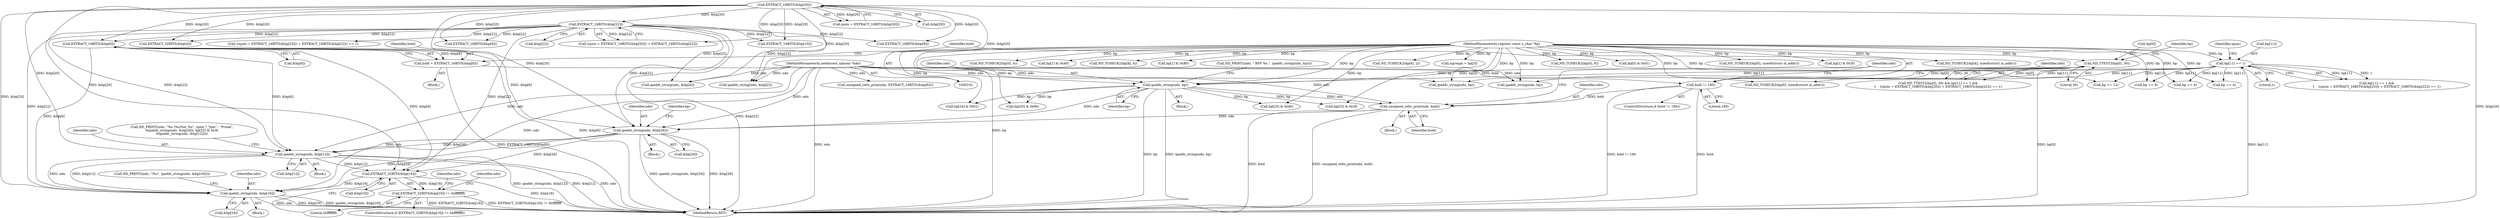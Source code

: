 digraph "0_tcpdump_5dc1860d8267b1e0cb78c9ffa2a40bea2fdb3ddc_1@array" {
"1000199" [label="(Call,EXTRACT_32BITS(&bp[16]))"];
"1000151" [label="(Call,EXTRACT_16BITS(&bp[6]))"];
"1000128" [label="(Call,EXTRACT_16BITS(&bp[20]))"];
"1000133" [label="(Call,EXTRACT_16BITS(&bp[22]))"];
"1000179" [label="(Call,ipaddr_string(ndo, &bp[26]))"];
"1000165" [label="(Call,unsigned_relts_print(ndo, hold))"];
"1000146" [label="(Call,ipaddr_string(ndo, bp))"];
"1000103" [label="(MethodParameterIn,netdissect_options *ndo)"];
"1000113" [label="(Call,ND_TTEST2(bp[0], 30))"];
"1000104" [label="(MethodParameterIn,register const u_char *bp)"];
"1000119" [label="(Call,bp[11] == 1)"];
"1000157" [label="(Call,hold != 180)"];
"1000149" [label="(Call,hold = EXTRACT_16BITS(&bp[6]))"];
"1000191" [label="(Call,ipaddr_string(ndo, &bp[12]))"];
"1000198" [label="(Call,EXTRACT_32BITS(&bp[16]) != 0xffffffff)"];
"1000210" [label="(Call,ipaddr_string(ndo, &bp[16]))"];
"1000117" [label="(Literal,30)"];
"1000199" [label="(Call,EXTRACT_32BITS(&bp[16]))"];
"1000114" [label="(Call,bp[0])"];
"1000197" [label="(ControlStructure,if (EXTRACT_32BITS(&bp[16]) != 0xffffffff))"];
"1000120" [label="(Call,bp[11])"];
"1000180" [label="(Identifier,ndo)"];
"1000127" [label="(Identifier,njoin)"];
"1000293" [label="(Call,EXTRACT_16BITS(&bp[6]))"];
"1000207" [label="(Identifier,ndo)"];
"1000191" [label="(Call,ipaddr_string(ndo, &bp[12]))"];
"1000345" [label="(Call,ND_TCHECK2(bp[4], sizeof(struct in_addr)))"];
"1000128" [label="(Call,EXTRACT_16BITS(&bp[20]))"];
"1000377" [label="(Call,EXTRACT_16BITS(&bp[8]))"];
"1000158" [label="(Identifier,hold)"];
"1000218" [label="(Identifier,ndo)"];
"1000134" [label="(Call,&bp[22])"];
"1000491" [label="(MethodReturn,RET)"];
"1000139" [label="(Block,)"];
"1000103" [label="(MethodParameterIn,netdissect_options *ndo)"];
"1000104" [label="(MethodParameterIn,register const u_char *bp)"];
"1000188" [label="(Identifier,bp)"];
"1000125" [label="(Call,(njoin = EXTRACT_16BITS(&bp[20])) + EXTRACT_16BITS(&bp[22]))"];
"1000204" [label="(Literal,0xffffffff)"];
"1000179" [label="(Call,ipaddr_string(ndo, &bp[26]))"];
"1000232" [label="(Call,bp[25] & 0x80)"];
"1000478" [label="(Call,bp += 6)"];
"1000144" [label="(Block,)"];
"1000212" [label="(Call,&bp[16])"];
"1000205" [label="(Call,ND_PRINT((ndo, \"/%s\", ipaddr_string(ndo, &bp[16]))))"];
"1000311" [label="(Call,ND_TCHECK2(bp[0], 4))"];
"1000178" [label="(Block,)"];
"1000118" [label="(Call,bp[11] == 1 &&\n\t    ((njoin = EXTRACT_16BITS(&bp[20])) + EXTRACT_16BITS(&bp[22])) == 1)"];
"1000147" [label="(Identifier,ndo)"];
"1000150" [label="(Identifier,hold)"];
"1000459" [label="(Call,bp[1] & 0x40)"];
"1000370" [label="(Call,ND_TCHECK2(bp[8], 4))"];
"1000112" [label="(Call,ND_TTEST2(bp[0], 30) && bp[11] == 1 &&\n\t    ((njoin = EXTRACT_16BITS(&bp[20])) + EXTRACT_16BITS(&bp[22])) == 1)"];
"1000200" [label="(Call,&bp[16])"];
"1000450" [label="(Call,bp[1] & 0x80)"];
"1000159" [label="(Literal,180)"];
"1000165" [label="(Call,unsigned_relts_print(ndo, hold))"];
"1000353" [label="(Call,EXTRACT_32BITS(&bp[4]))"];
"1000160" [label="(Block,)"];
"1000126" [label="(Call,njoin = EXTRACT_16BITS(&bp[20]))"];
"1000151" [label="(Call,EXTRACT_16BITS(&bp[6]))"];
"1000166" [label="(Identifier,ndo)"];
"1000240" [label="(Call,bp[25] & 0x40)"];
"1000133" [label="(Call,EXTRACT_16BITS(&bp[22]))"];
"1000113" [label="(Call,ND_TTEST2(bp[0], 30))"];
"1000141" [label="(Call,ND_PRINT((ndo, \" RPF %s \", ipaddr_string(ndo, bp))))"];
"1000193" [label="(Call,&bp[12])"];
"1000129" [label="(Call,&bp[20])"];
"1000186" [label="(Call,bp[25] & 0x3f)"];
"1000342" [label="(Call,ipaddr_string(ndo, bp))"];
"1000208" [label="(Block,)"];
"1000156" [label="(ControlStructure,if (hold != 180))"];
"1000211" [label="(Identifier,ndo)"];
"1000272" [label="(Call,ND_TCHECK2(bp[6], 2))"];
"1000198" [label="(Call,EXTRACT_32BITS(&bp[16]) != 0xffffffff)"];
"1000192" [label="(Identifier,ndo)"];
"1000210" [label="(Call,ipaddr_string(ndo, &bp[16]))"];
"1000364" [label="(Call,ipaddr_string(ndo, &bp[4]))"];
"1000185" [label="(Block,)"];
"1000316" [label="(Call,ngroups = bp[3])"];
"1000397" [label="(Call,bp += 12)"];
"1000248" [label="(Call,ND_TCHECK2(bp[0], sizeof(struct in_addr)))"];
"1000146" [label="(Call,ipaddr_string(ndo, bp))"];
"1000305" [label="(Call,bp += 8)"];
"1000170" [label="(Identifier,ndo)"];
"1000291" [label="(Call,unsigned_relts_print(ndo, EXTRACT_16BITS(&bp[6])))"];
"1000163" [label="(Identifier,ndo)"];
"1000223" [label="(Call,bp[24] & 0x01)"];
"1000157" [label="(Call,hold != 180)"];
"1000167" [label="(Identifier,hold)"];
"1000119" [label="(Call,bp[11] == 1)"];
"1000124" [label="(Call,((njoin = EXTRACT_16BITS(&bp[20])) + EXTRACT_16BITS(&bp[22])) == 1)"];
"1000123" [label="(Literal,1)"];
"1000427" [label="(Call,ND_TCHECK2(bp[0], 6))"];
"1000168" [label="(Call,ND_PRINT((ndo, \"%s (%s/%d, %s\", njoin ? \"Join\" : \"Prune\",\n\t\tipaddr_string(ndo, &bp[26]), bp[25] & 0x3f,\n\t\tipaddr_string(ndo, &bp[12]))))"];
"1000152" [label="(Call,&bp[6])"];
"1000441" [label="(Call,bp[0] & 0x01)"];
"1000269" [label="(Call,ipaddr_string(ndo, bp))"];
"1000149" [label="(Call,hold = EXTRACT_16BITS(&bp[6]))"];
"1000467" [label="(Call,ipaddr_string(ndo, &bp[2]))"];
"1000181" [label="(Call,&bp[26])"];
"1000321" [label="(Call,bp += 4)"];
"1000384" [label="(Call,EXTRACT_16BITS(&bp[10]))"];
"1000148" [label="(Identifier,bp)"];
"1000331" [label="(Call,ND_TCHECK2(bp[0], sizeof(struct in_addr)))"];
"1000473" [label="(Call,bp[1] & 0x3f)"];
"1000121" [label="(Identifier,bp)"];
"1000199" -> "1000198"  [label="AST: "];
"1000199" -> "1000200"  [label="CFG: "];
"1000200" -> "1000199"  [label="AST: "];
"1000204" -> "1000199"  [label="CFG: "];
"1000199" -> "1000491"  [label="DDG: &bp[16]"];
"1000199" -> "1000198"  [label="DDG: &bp[16]"];
"1000151" -> "1000199"  [label="DDG: &bp[6]"];
"1000179" -> "1000199"  [label="DDG: &bp[26]"];
"1000191" -> "1000199"  [label="DDG: &bp[12]"];
"1000128" -> "1000199"  [label="DDG: &bp[20]"];
"1000133" -> "1000199"  [label="DDG: &bp[22]"];
"1000199" -> "1000210"  [label="DDG: &bp[16]"];
"1000151" -> "1000149"  [label="AST: "];
"1000151" -> "1000152"  [label="CFG: "];
"1000152" -> "1000151"  [label="AST: "];
"1000149" -> "1000151"  [label="CFG: "];
"1000151" -> "1000491"  [label="DDG: &bp[6]"];
"1000151" -> "1000149"  [label="DDG: &bp[6]"];
"1000128" -> "1000151"  [label="DDG: &bp[20]"];
"1000133" -> "1000151"  [label="DDG: &bp[22]"];
"1000151" -> "1000179"  [label="DDG: &bp[6]"];
"1000151" -> "1000191"  [label="DDG: &bp[6]"];
"1000151" -> "1000210"  [label="DDG: &bp[6]"];
"1000128" -> "1000126"  [label="AST: "];
"1000128" -> "1000129"  [label="CFG: "];
"1000129" -> "1000128"  [label="AST: "];
"1000126" -> "1000128"  [label="CFG: "];
"1000128" -> "1000491"  [label="DDG: &bp[20]"];
"1000128" -> "1000125"  [label="DDG: &bp[20]"];
"1000128" -> "1000126"  [label="DDG: &bp[20]"];
"1000128" -> "1000133"  [label="DDG: &bp[20]"];
"1000128" -> "1000179"  [label="DDG: &bp[20]"];
"1000128" -> "1000191"  [label="DDG: &bp[20]"];
"1000128" -> "1000210"  [label="DDG: &bp[20]"];
"1000128" -> "1000293"  [label="DDG: &bp[20]"];
"1000128" -> "1000353"  [label="DDG: &bp[20]"];
"1000128" -> "1000364"  [label="DDG: &bp[20]"];
"1000128" -> "1000377"  [label="DDG: &bp[20]"];
"1000128" -> "1000384"  [label="DDG: &bp[20]"];
"1000128" -> "1000467"  [label="DDG: &bp[20]"];
"1000133" -> "1000125"  [label="AST: "];
"1000133" -> "1000134"  [label="CFG: "];
"1000134" -> "1000133"  [label="AST: "];
"1000125" -> "1000133"  [label="CFG: "];
"1000133" -> "1000491"  [label="DDG: &bp[22]"];
"1000133" -> "1000124"  [label="DDG: &bp[22]"];
"1000133" -> "1000125"  [label="DDG: &bp[22]"];
"1000133" -> "1000179"  [label="DDG: &bp[22]"];
"1000133" -> "1000191"  [label="DDG: &bp[22]"];
"1000133" -> "1000210"  [label="DDG: &bp[22]"];
"1000133" -> "1000293"  [label="DDG: &bp[22]"];
"1000133" -> "1000353"  [label="DDG: &bp[22]"];
"1000133" -> "1000364"  [label="DDG: &bp[22]"];
"1000133" -> "1000377"  [label="DDG: &bp[22]"];
"1000133" -> "1000384"  [label="DDG: &bp[22]"];
"1000133" -> "1000467"  [label="DDG: &bp[22]"];
"1000179" -> "1000178"  [label="AST: "];
"1000179" -> "1000181"  [label="CFG: "];
"1000180" -> "1000179"  [label="AST: "];
"1000181" -> "1000179"  [label="AST: "];
"1000188" -> "1000179"  [label="CFG: "];
"1000179" -> "1000491"  [label="DDG: ipaddr_string(ndo, &bp[26])"];
"1000179" -> "1000491"  [label="DDG: &bp[26]"];
"1000165" -> "1000179"  [label="DDG: ndo"];
"1000146" -> "1000179"  [label="DDG: ndo"];
"1000103" -> "1000179"  [label="DDG: ndo"];
"1000179" -> "1000191"  [label="DDG: ndo"];
"1000179" -> "1000191"  [label="DDG: &bp[26]"];
"1000179" -> "1000210"  [label="DDG: &bp[26]"];
"1000165" -> "1000160"  [label="AST: "];
"1000165" -> "1000167"  [label="CFG: "];
"1000166" -> "1000165"  [label="AST: "];
"1000167" -> "1000165"  [label="AST: "];
"1000170" -> "1000165"  [label="CFG: "];
"1000165" -> "1000491"  [label="DDG: hold"];
"1000165" -> "1000491"  [label="DDG: unsigned_relts_print(ndo, hold)"];
"1000146" -> "1000165"  [label="DDG: ndo"];
"1000103" -> "1000165"  [label="DDG: ndo"];
"1000157" -> "1000165"  [label="DDG: hold"];
"1000146" -> "1000144"  [label="AST: "];
"1000146" -> "1000148"  [label="CFG: "];
"1000147" -> "1000146"  [label="AST: "];
"1000148" -> "1000146"  [label="AST: "];
"1000141" -> "1000146"  [label="CFG: "];
"1000146" -> "1000491"  [label="DDG: bp"];
"1000146" -> "1000491"  [label="DDG: ipaddr_string(ndo, bp)"];
"1000103" -> "1000146"  [label="DDG: ndo"];
"1000113" -> "1000146"  [label="DDG: bp[0]"];
"1000119" -> "1000146"  [label="DDG: bp[11]"];
"1000104" -> "1000146"  [label="DDG: bp"];
"1000146" -> "1000186"  [label="DDG: bp"];
"1000146" -> "1000223"  [label="DDG: bp"];
"1000146" -> "1000232"  [label="DDG: bp"];
"1000146" -> "1000240"  [label="DDG: bp"];
"1000103" -> "1000102"  [label="AST: "];
"1000103" -> "1000491"  [label="DDG: ndo"];
"1000103" -> "1000191"  [label="DDG: ndo"];
"1000103" -> "1000210"  [label="DDG: ndo"];
"1000103" -> "1000269"  [label="DDG: ndo"];
"1000103" -> "1000291"  [label="DDG: ndo"];
"1000103" -> "1000342"  [label="DDG: ndo"];
"1000103" -> "1000364"  [label="DDG: ndo"];
"1000103" -> "1000467"  [label="DDG: ndo"];
"1000113" -> "1000112"  [label="AST: "];
"1000113" -> "1000117"  [label="CFG: "];
"1000114" -> "1000113"  [label="AST: "];
"1000117" -> "1000113"  [label="AST: "];
"1000121" -> "1000113"  [label="CFG: "];
"1000112" -> "1000113"  [label="CFG: "];
"1000113" -> "1000491"  [label="DDG: bp[0]"];
"1000113" -> "1000112"  [label="DDG: bp[0]"];
"1000113" -> "1000112"  [label="DDG: 30"];
"1000104" -> "1000113"  [label="DDG: bp"];
"1000113" -> "1000248"  [label="DDG: bp[0]"];
"1000104" -> "1000102"  [label="AST: "];
"1000104" -> "1000491"  [label="DDG: bp"];
"1000104" -> "1000119"  [label="DDG: bp"];
"1000104" -> "1000186"  [label="DDG: bp"];
"1000104" -> "1000223"  [label="DDG: bp"];
"1000104" -> "1000232"  [label="DDG: bp"];
"1000104" -> "1000240"  [label="DDG: bp"];
"1000104" -> "1000248"  [label="DDG: bp"];
"1000104" -> "1000269"  [label="DDG: bp"];
"1000104" -> "1000272"  [label="DDG: bp"];
"1000104" -> "1000305"  [label="DDG: bp"];
"1000104" -> "1000311"  [label="DDG: bp"];
"1000104" -> "1000316"  [label="DDG: bp"];
"1000104" -> "1000321"  [label="DDG: bp"];
"1000104" -> "1000331"  [label="DDG: bp"];
"1000104" -> "1000342"  [label="DDG: bp"];
"1000104" -> "1000345"  [label="DDG: bp"];
"1000104" -> "1000370"  [label="DDG: bp"];
"1000104" -> "1000397"  [label="DDG: bp"];
"1000104" -> "1000427"  [label="DDG: bp"];
"1000104" -> "1000441"  [label="DDG: bp"];
"1000104" -> "1000450"  [label="DDG: bp"];
"1000104" -> "1000459"  [label="DDG: bp"];
"1000104" -> "1000473"  [label="DDG: bp"];
"1000104" -> "1000478"  [label="DDG: bp"];
"1000119" -> "1000118"  [label="AST: "];
"1000119" -> "1000123"  [label="CFG: "];
"1000120" -> "1000119"  [label="AST: "];
"1000123" -> "1000119"  [label="AST: "];
"1000127" -> "1000119"  [label="CFG: "];
"1000118" -> "1000119"  [label="CFG: "];
"1000119" -> "1000491"  [label="DDG: bp[11]"];
"1000119" -> "1000118"  [label="DDG: bp[11]"];
"1000119" -> "1000118"  [label="DDG: 1"];
"1000119" -> "1000269"  [label="DDG: bp[11]"];
"1000119" -> "1000305"  [label="DDG: bp[11]"];
"1000119" -> "1000321"  [label="DDG: bp[11]"];
"1000119" -> "1000342"  [label="DDG: bp[11]"];
"1000119" -> "1000397"  [label="DDG: bp[11]"];
"1000119" -> "1000478"  [label="DDG: bp[11]"];
"1000157" -> "1000156"  [label="AST: "];
"1000157" -> "1000159"  [label="CFG: "];
"1000158" -> "1000157"  [label="AST: "];
"1000159" -> "1000157"  [label="AST: "];
"1000163" -> "1000157"  [label="CFG: "];
"1000170" -> "1000157"  [label="CFG: "];
"1000157" -> "1000491"  [label="DDG: hold != 180"];
"1000157" -> "1000491"  [label="DDG: hold"];
"1000149" -> "1000157"  [label="DDG: hold"];
"1000149" -> "1000139"  [label="AST: "];
"1000150" -> "1000149"  [label="AST: "];
"1000158" -> "1000149"  [label="CFG: "];
"1000149" -> "1000491"  [label="DDG: EXTRACT_16BITS(&bp[6])"];
"1000191" -> "1000185"  [label="AST: "];
"1000191" -> "1000193"  [label="CFG: "];
"1000192" -> "1000191"  [label="AST: "];
"1000193" -> "1000191"  [label="AST: "];
"1000168" -> "1000191"  [label="CFG: "];
"1000191" -> "1000491"  [label="DDG: ipaddr_string(ndo, &bp[12])"];
"1000191" -> "1000491"  [label="DDG: &bp[12]"];
"1000191" -> "1000491"  [label="DDG: ndo"];
"1000191" -> "1000210"  [label="DDG: ndo"];
"1000191" -> "1000210"  [label="DDG: &bp[12]"];
"1000198" -> "1000197"  [label="AST: "];
"1000198" -> "1000204"  [label="CFG: "];
"1000204" -> "1000198"  [label="AST: "];
"1000207" -> "1000198"  [label="CFG: "];
"1000218" -> "1000198"  [label="CFG: "];
"1000198" -> "1000491"  [label="DDG: EXTRACT_32BITS(&bp[16])"];
"1000198" -> "1000491"  [label="DDG: EXTRACT_32BITS(&bp[16]) != 0xffffffff"];
"1000210" -> "1000208"  [label="AST: "];
"1000210" -> "1000212"  [label="CFG: "];
"1000211" -> "1000210"  [label="AST: "];
"1000212" -> "1000210"  [label="AST: "];
"1000205" -> "1000210"  [label="CFG: "];
"1000210" -> "1000491"  [label="DDG: &bp[16]"];
"1000210" -> "1000491"  [label="DDG: ipaddr_string(ndo, &bp[16])"];
"1000210" -> "1000491"  [label="DDG: ndo"];
}
